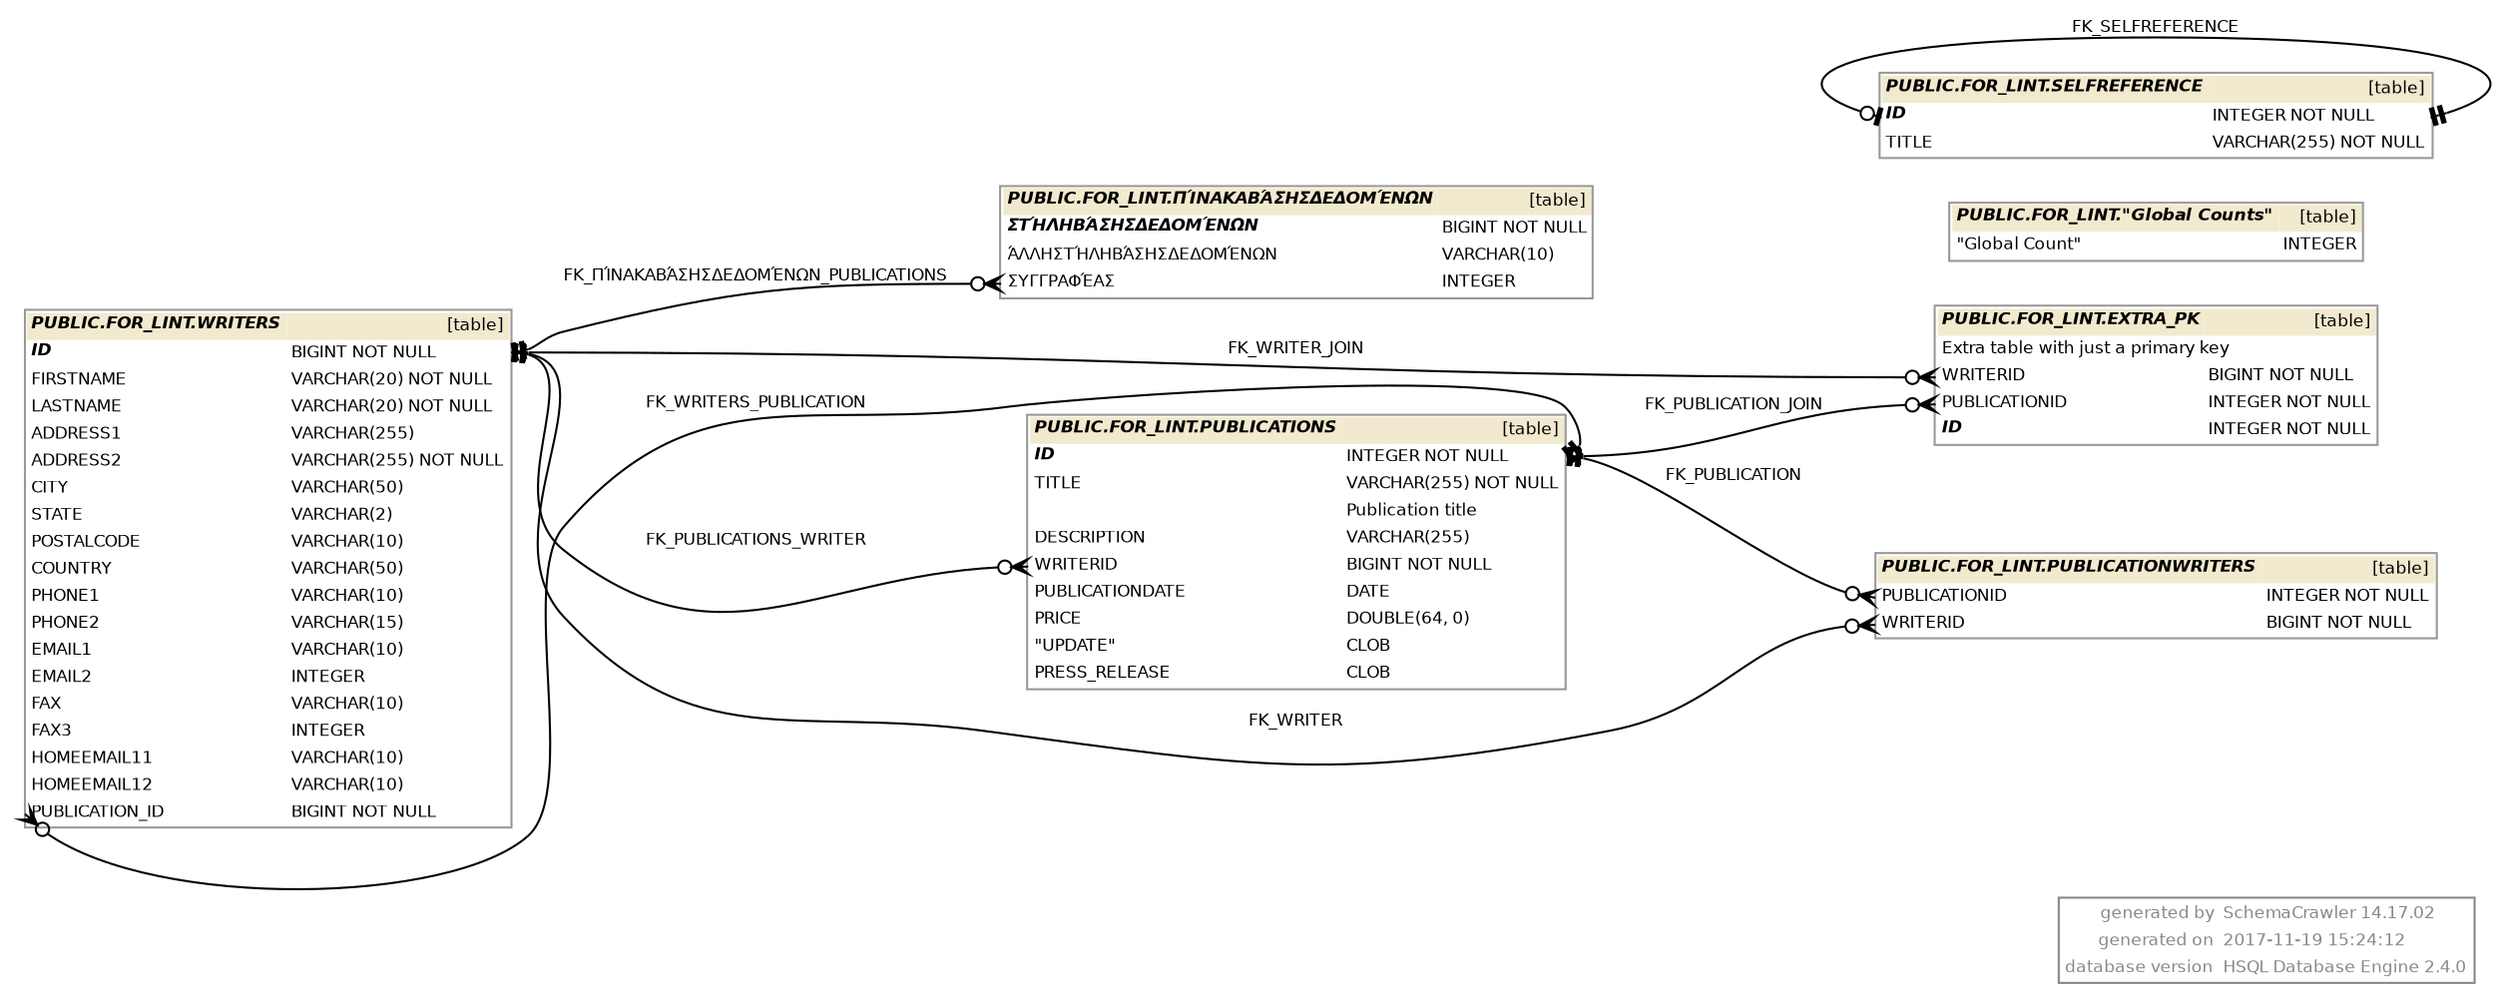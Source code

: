 digraph "SchemaCrawler_Diagram" {

  graph [
    nodesep="0.18"
    ranksep="0.46"
    rankdir="RL"
    fontname="Helvetica"
    fontsize="8"
  ];
  
  node [
    fontname="Helvetica"
    fontsize="8"
    shape="plaintext"
  ];
  
  edge [
    fontname="Helvetica"
    fontsize="8"  
    arrowsize="0.8"
  ];


  graph [fontcolor="#888888", 
    label=<
<table color="#888888" border="1" cellborder="0" cellspacing="0">
	<tr>
		<td align='right'>generated by</td>
		<td align='left'>SchemaCrawler 14.17.02</td>
	</tr>
	<tr>
		<td align='right'>generated on</td>
		<td align='left'>2017-11-19 15:24:12</td>
	</tr>
	<tr>
		<td align='right'>database version</td>
		<td align='left'>HSQL Database Engine 2.4.0</td>
	</tr>
      </table>    >
    labeljust=r
    labelloc=b
  ];

  /* PUBLIC.FOR_LINT.EXTRA_PK -=-=-=-=-=-=-=-=-=-=-=-=-=- */
  "extra_pk_6ff01a79" [
    label=<
      <table border="1" cellborder="0" cellpadding="2" cellspacing="0" bgcolor="white" color="#999999">
	<tr>
		<td colspan='2' bgcolor='#F2EACE' align='left'><b><i>PUBLIC.FOR_LINT.EXTRA_PK</i></b></td>
		<td bgcolor='#F2EACE' align='right'>[table]</td>
	</tr>
	<tr>
		<td colspan='3' align='left'>Extra table with just a primary key</td>
	</tr>
	<tr>
		<td port='writerid_4eaa8575.start' align='left'>WRITERID</td>
		<td align='left'> </td>
		<td port='writerid_4eaa8575.end' align='left'>BIGINT NOT NULL</td>
	</tr>
	<tr>
		<td port='publicationid_72d20ce.start' align='left'>PUBLICATIONID</td>
		<td align='left'> </td>
		<td port='publicationid_72d20ce.end' align='left'>INTEGER NOT NULL</td>
	</tr>
	<tr>
		<td port='id_8e133dc2.start' align='left'><b><i>ID</i></b></td>
		<td align='left'> </td>
		<td port='id_8e133dc2.end' align='left'>INTEGER NOT NULL</td>
	</tr>
      </table>
    >
  ];



  /* PUBLIC.FOR_LINT."Global Counts" -=-=-=-=-=-=-=-=-=-=-=-=-=- */
  "globalcounts_3c0c9230" [
    label=<
      <table border="1" cellborder="0" cellpadding="2" cellspacing="0" bgcolor="white" color="#999999">
	<tr>
		<td colspan='2' bgcolor='#F2EACE' align='left'><b><i>PUBLIC.FOR_LINT."Global Counts"</i></b></td>
		<td bgcolor='#F2EACE' align='right'>[table]</td>
	</tr>
	<tr>
		<td port='globalcount_ce42fa22.start' align='left'>"Global Count"</td>
		<td align='left'> </td>
		<td port='globalcount_ce42fa22.end' align='left'>INTEGER</td>
	</tr>
      </table>
    >
  ];



  /* PUBLIC.FOR_LINT.PUBLICATIONS -=-=-=-=-=-=-=-=-=-=-=-=-=- */
  "publications_6ef89996" [
    label=<
      <table border="1" cellborder="0" cellpadding="2" cellspacing="0" bgcolor="white" color="#999999">
	<tr>
		<td colspan='2' bgcolor='#F2EACE' align='left'><b><i>PUBLIC.FOR_LINT.PUBLICATIONS</i></b></td>
		<td bgcolor='#F2EACE' align='right'>[table]</td>
	</tr>
	<tr>
		<td port='id_701aa245.start' align='left'><b><i>ID</i></b></td>
		<td align='left'> </td>
		<td port='id_701aa245.end' align='left'>INTEGER NOT NULL</td>
	</tr>
	<tr>
		<td port='title_74dcc362.start' align='left'>TITLE</td>
		<td align='left'> </td>
		<td port='title_74dcc362.end' align='left'>VARCHAR(255) NOT NULL</td>
	</tr>
	<tr>
		<td align='left'></td>
		<td align='left'> </td>
		<td align='left'>Publication title</td>
	</tr>
	<tr>
		<td port='description_89a3b106.start' align='left'>DESCRIPTION</td>
		<td align='left'> </td>
		<td port='description_89a3b106.end' align='left'>VARCHAR(255)</td>
	</tr>
	<tr>
		<td port='writerid_30b1e9f8.start' align='left'>WRITERID</td>
		<td align='left'> </td>
		<td port='writerid_30b1e9f8.end' align='left'>BIGINT NOT NULL</td>
	</tr>
	<tr>
		<td port='publicationdate_a67d0e4.start' align='left'>PUBLICATIONDATE</td>
		<td align='left'> </td>
		<td port='publicationdate_a67d0e4.end' align='left'>DATE</td>
	</tr>
	<tr>
		<td port='price_74a85253.start' align='left'>PRICE</td>
		<td align='left'> </td>
		<td port='price_74a85253.end' align='left'>DOUBLE(64, 0)</td>
	</tr>
	<tr>
		<td port='update_5adc5f3.start' align='left'>"UPDATE"</td>
		<td align='left'> </td>
		<td port='update_5adc5f3.end' align='left'>CLOB</td>
	</tr>
	<tr>
		<td port='press_release_cff3ccf5.start' align='left'>PRESS_RELEASE</td>
		<td align='left'> </td>
		<td port='press_release_cff3ccf5.end' align='left'>CLOB</td>
	</tr>
      </table>
    >
  ];

  "extra_pk_6ff01a79":"publicationid_72d20ce.start":w -> "publications_6ef89996":"id_701aa245.end":e [label=<FK_PUBLICATION_JOIN> style="solid" dir="both" arrowhead="teetee" arrowtail="crowodot"];
  "publicationwriters_f68ea883":"publicationid_54605404.start":w -> "publications_6ef89996":"id_701aa245.end":e [label=<FK_PUBLICATION> style="solid" dir="both" arrowhead="teetee" arrowtail="crowodot"];
  "writers_3778840f":"publication_id_61bbe9ff.start":w -> "publications_6ef89996":"id_701aa245.end":e [label=<FK_WRITERS_PUBLICATION> style="solid" dir="both" arrowhead="teetee" arrowtail="crowodot"];


  /* PUBLIC.FOR_LINT.PUBLICATIONWRITERS -=-=-=-=-=-=-=-=-=-=-=-=-=- */
  "publicationwriters_f68ea883" [
    label=<
      <table border="1" cellborder="0" cellpadding="2" cellspacing="0" bgcolor="white" color="#999999">
	<tr>
		<td colspan='2' bgcolor='#F2EACE' align='left'><b><i>PUBLIC.FOR_LINT.PUBLICATIONWRITERS</i></b></td>
		<td bgcolor='#F2EACE' align='right'>[table]</td>
	</tr>
	<tr>
		<td port='publicationid_54605404.start' align='left'>PUBLICATIONID</td>
		<td align='left'> </td>
		<td port='publicationid_54605404.end' align='left'>INTEGER NOT NULL</td>
	</tr>
	<tr>
		<td port='writerid_9bddb8ab.start' align='left'>WRITERID</td>
		<td align='left'> </td>
		<td port='writerid_9bddb8ab.end' align='left'>BIGINT NOT NULL</td>
	</tr>
      </table>
    >
  ];



  /* PUBLIC.FOR_LINT.SELFREFERENCE -=-=-=-=-=-=-=-=-=-=-=-=-=- */
  "selfreference_836b0b2e" [
    label=<
      <table border="1" cellborder="0" cellpadding="2" cellspacing="0" bgcolor="white" color="#999999">
	<tr>
		<td colspan='2' bgcolor='#F2EACE' align='left'><b><i>PUBLIC.FOR_LINT.SELFREFERENCE</i></b></td>
		<td bgcolor='#F2EACE' align='right'>[table]</td>
	</tr>
	<tr>
		<td port='id_e9f663ad.start' align='left'><b><i>ID</i></b></td>
		<td align='left'> </td>
		<td port='id_e9f663ad.end' align='left'>INTEGER NOT NULL</td>
	</tr>
	<tr>
		<td port='title_eeb884ca.start' align='left'>TITLE</td>
		<td align='left'> </td>
		<td port='title_eeb884ca.end' align='left'>VARCHAR(255) NOT NULL</td>
	</tr>
      </table>
    >
  ];

  "selfreference_836b0b2e":"id_e9f663ad.start":w -> "selfreference_836b0b2e":"id_e9f663ad.end":e [label=<FK_SELFREFERENCE> style="solid" dir="both" arrowhead="teetee" arrowtail="teeodot"];


  /* PUBLIC.FOR_LINT.WRITERS -=-=-=-=-=-=-=-=-=-=-=-=-=- */
  "writers_3778840f" [
    label=<
      <table border="1" cellborder="0" cellpadding="2" cellspacing="0" bgcolor="white" color="#999999">
	<tr>
		<td colspan='2' bgcolor='#F2EACE' align='left'><b><i>PUBLIC.FOR_LINT.WRITERS</i></b></td>
		<td bgcolor='#F2EACE' align='right'>[table]</td>
	</tr>
	<tr>
		<td port='id_b79806ec.start' align='left'><b><i>ID</i></b></td>
		<td align='left'> </td>
		<td port='id_b79806ec.end' align='left'>BIGINT NOT NULL</td>
	</tr>
	<tr>
		<td port='firstname_65a982ec.start' align='left'>FIRSTNAME</td>
		<td align='left'> </td>
		<td port='firstname_65a982ec.end' align='left'>VARCHAR(20) NOT NULL</td>
	</tr>
	<tr>
		<td port='lastname_8f4cbff2.start' align='left'>LASTNAME</td>
		<td align='left'> </td>
		<td port='lastname_8f4cbff2.end' align='left'>VARCHAR(20) NOT NULL</td>
	</tr>
	<tr>
		<td port='address1_9d99d0ae.start' align='left'>ADDRESS1</td>
		<td align='left'> </td>
		<td port='address1_9d99d0ae.end' align='left'>VARCHAR(255)</td>
	</tr>
	<tr>
		<td port='address2_9d99d0af.start' align='left'>ADDRESS2</td>
		<td align='left'> </td>
		<td port='address2_9d99d0af.end' align='left'>VARCHAR(255) NOT NULL</td>
	</tr>
	<tr>
		<td port='city_b7b78f3c.start' align='left'>CITY</td>
		<td align='left'> </td>
		<td port='city_b7b78f3c.end' align='left'>VARCHAR(50)</td>
	</tr>
	<tr>
		<td port='state_bc50ca42.start' align='left'>STATE</td>
		<td align='left'> </td>
		<td port='state_bc50ca42.end' align='left'>VARCHAR(2)</td>
	</tr>
	<tr>
		<td port='postalcode_4c703709.start' align='left'>POSTALCODE</td>
		<td align='left'> </td>
		<td port='postalcode_4c703709.end' align='left'>VARCHAR(10)</td>
	</tr>
	<tr>
		<td port='country_1b7ae147.start' align='left'>COUNTRY</td>
		<td align='left'> </td>
		<td port='country_1b7ae147.end' align='left'>VARCHAR(50)</td>
	</tr>
	<tr>
		<td port='phone1_44376274.start' align='left'>PHONE1</td>
		<td align='left'> </td>
		<td port='phone1_44376274.end' align='left'>VARCHAR(10)</td>
	</tr>
	<tr>
		<td port='phone2_44376275.start' align='left'>PHONE2</td>
		<td align='left'> </td>
		<td port='phone2_44376275.end' align='left'>VARCHAR(15)</td>
	</tr>
	<tr>
		<td port='email1_31b21a06.start' align='left'>EMAIL1</td>
		<td align='left'> </td>
		<td port='email1_31b21a06.end' align='left'>VARCHAR(10)</td>
	</tr>
	<tr>
		<td port='email2_31b21a07.start' align='left'>EMAIL2</td>
		<td align='left'> </td>
		<td port='email2_31b21a07.end' align='left'>INTEGER</td>
	</tr>
	<tr>
		<td port='fax_b7990cce.start' align='left'>FAX</td>
		<td align='left'> </td>
		<td port='fax_b7990cce.end' align='left'>VARCHAR(10)</td>
	</tr>
	<tr>
		<td port='fax3_b7b8cea7.start' align='left'>FAX3</td>
		<td align='left'> </td>
		<td port='fax3_b7b8cea7.end' align='left'>INTEGER</td>
	</tr>
	<tr>
		<td port='homeemail11_5c0412ae.start' align='left'>HOMEEMAIL11</td>
		<td align='left'> </td>
		<td port='homeemail11_5c0412ae.end' align='left'>VARCHAR(10)</td>
	</tr>
	<tr>
		<td port='homeemail12_5c0412af.start' align='left'>HOMEEMAIL12</td>
		<td align='left'> </td>
		<td port='homeemail12_5c0412af.end' align='left'>VARCHAR(10)</td>
	</tr>
	<tr>
		<td port='publication_id_61bbe9ff.start' align='left'>PUBLICATION_ID</td>
		<td align='left'> </td>
		<td port='publication_id_61bbe9ff.end' align='left'>BIGINT NOT NULL</td>
	</tr>
      </table>
    >
  ];

  "extra_pk_6ff01a79":"writerid_4eaa8575.start":w -> "writers_3778840f":"id_b79806ec.end":e [label=<FK_WRITER_JOIN> style="solid" dir="both" arrowhead="teetee" arrowtail="crowodot"];
  "publications_6ef89996":"writerid_30b1e9f8.start":w -> "writers_3778840f":"id_b79806ec.end":e [label=<FK_PUBLICATIONS_WRITER> style="solid" dir="both" arrowhead="teetee" arrowtail="crowodot"];
  "publicationwriters_f68ea883":"writerid_9bddb8ab.start":w -> "writers_3778840f":"id_b79806ec.end":e [label=<FK_WRITER> style="solid" dir="both" arrowhead="teetee" arrowtail="crowodot"];
  "πίνακαβάσησδεδομένων_fbda5242":"συγγραφέασ_5e64524.start":w -> "writers_3778840f":"id_b79806ec.end":e [label=<FK_ΠΊΝΑΚΑΒΆΣΗΣΔΕΔΟΜΈΝΩΝ_PUBLICATIONS> style="solid" dir="both" arrowhead="teetee" arrowtail="crowodot"];


  /* PUBLIC.FOR_LINT.ΠΊΝΑΚΑΒΆΣΗΣΔΕΔΟΜΈΝΩΝ -=-=-=-=-=-=-=-=-=-=-=-=-=- */
  "πίνακαβάσησδεδομένων_fbda5242" [
    label=<
      <table border="1" cellborder="0" cellpadding="2" cellspacing="0" bgcolor="white" color="#999999">
	<tr>
		<td colspan='2' bgcolor='#F2EACE' align='left'><b><i>PUBLIC.FOR_LINT.ΠΊΝΑΚΑΒΆΣΗΣΔΕΔΟΜΈΝΩΝ</i></b></td>
		<td bgcolor='#F2EACE' align='right'>[table]</td>
	</tr>
	<tr>
		<td port='στήληβάσησδεδομένων_10884820.start' align='left'><b><i>ΣΤΉΛΗΒΆΣΗΣΔΕΔΟΜΈΝΩΝ</i></b></td>
		<td align='left'> </td>
		<td port='στήληβάσησδεδομένων_10884820.end' align='left'>BIGINT NOT NULL</td>
	</tr>
	<tr>
		<td port='άλληστήληβάσησδεδομένων_70e7d58f.start' align='left'>ΆΛΛΗΣΤΉΛΗΒΆΣΗΣΔΕΔΟΜΈΝΩΝ</td>
		<td align='left'> </td>
		<td port='άλληστήληβάσησδεδομένων_70e7d58f.end' align='left'>VARCHAR(10)</td>
	</tr>
	<tr>
		<td port='συγγραφέασ_5e64524.start' align='left'>ΣΥΓΓΡΑΦΈΑΣ</td>
		<td align='left'> </td>
		<td port='συγγραφέασ_5e64524.end' align='left'>INTEGER</td>
	</tr>
      </table>
    >
  ];



}
